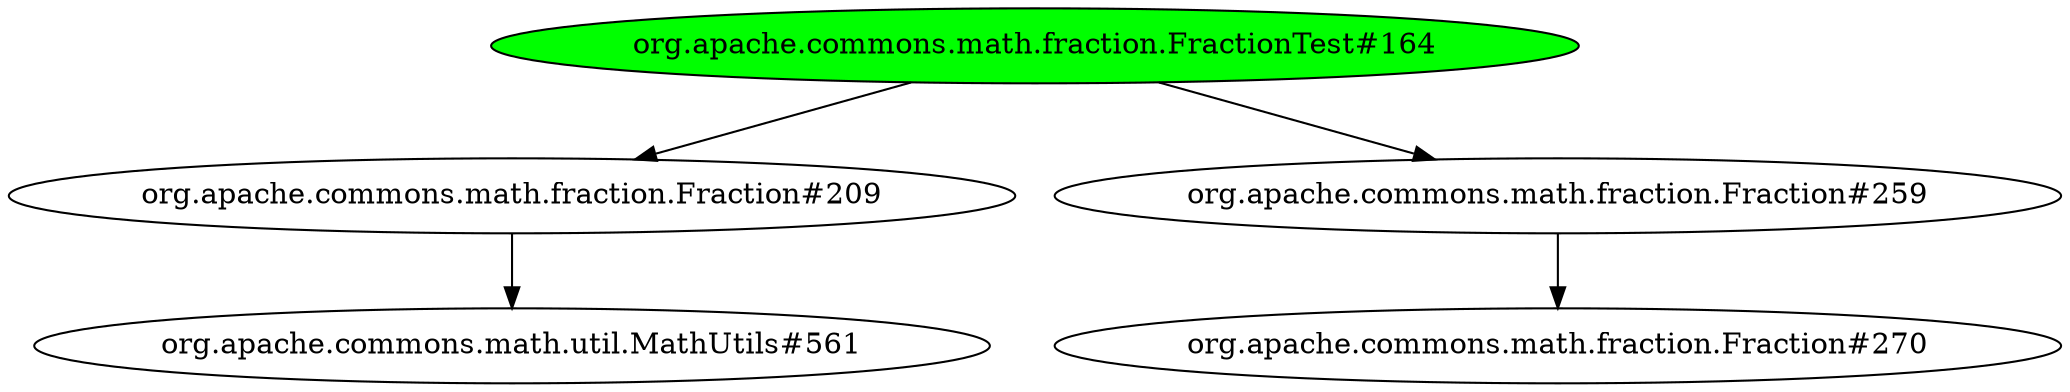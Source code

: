 digraph "cg/org.apache.commons.math.fraction.FractionTest#164"
{
	"org.apache.commons.math.fraction.FractionTest#164" [style=filled,fillcolor=green];
	"org.apache.commons.math.fraction.FractionTest#164" -> "org.apache.commons.math.fraction.Fraction#209";
	"org.apache.commons.math.fraction.Fraction#209" -> "org.apache.commons.math.util.MathUtils#561";
	"org.apache.commons.math.fraction.FractionTest#164" -> "org.apache.commons.math.fraction.Fraction#259";
	"org.apache.commons.math.fraction.Fraction#259" -> "org.apache.commons.math.fraction.Fraction#270";
}
